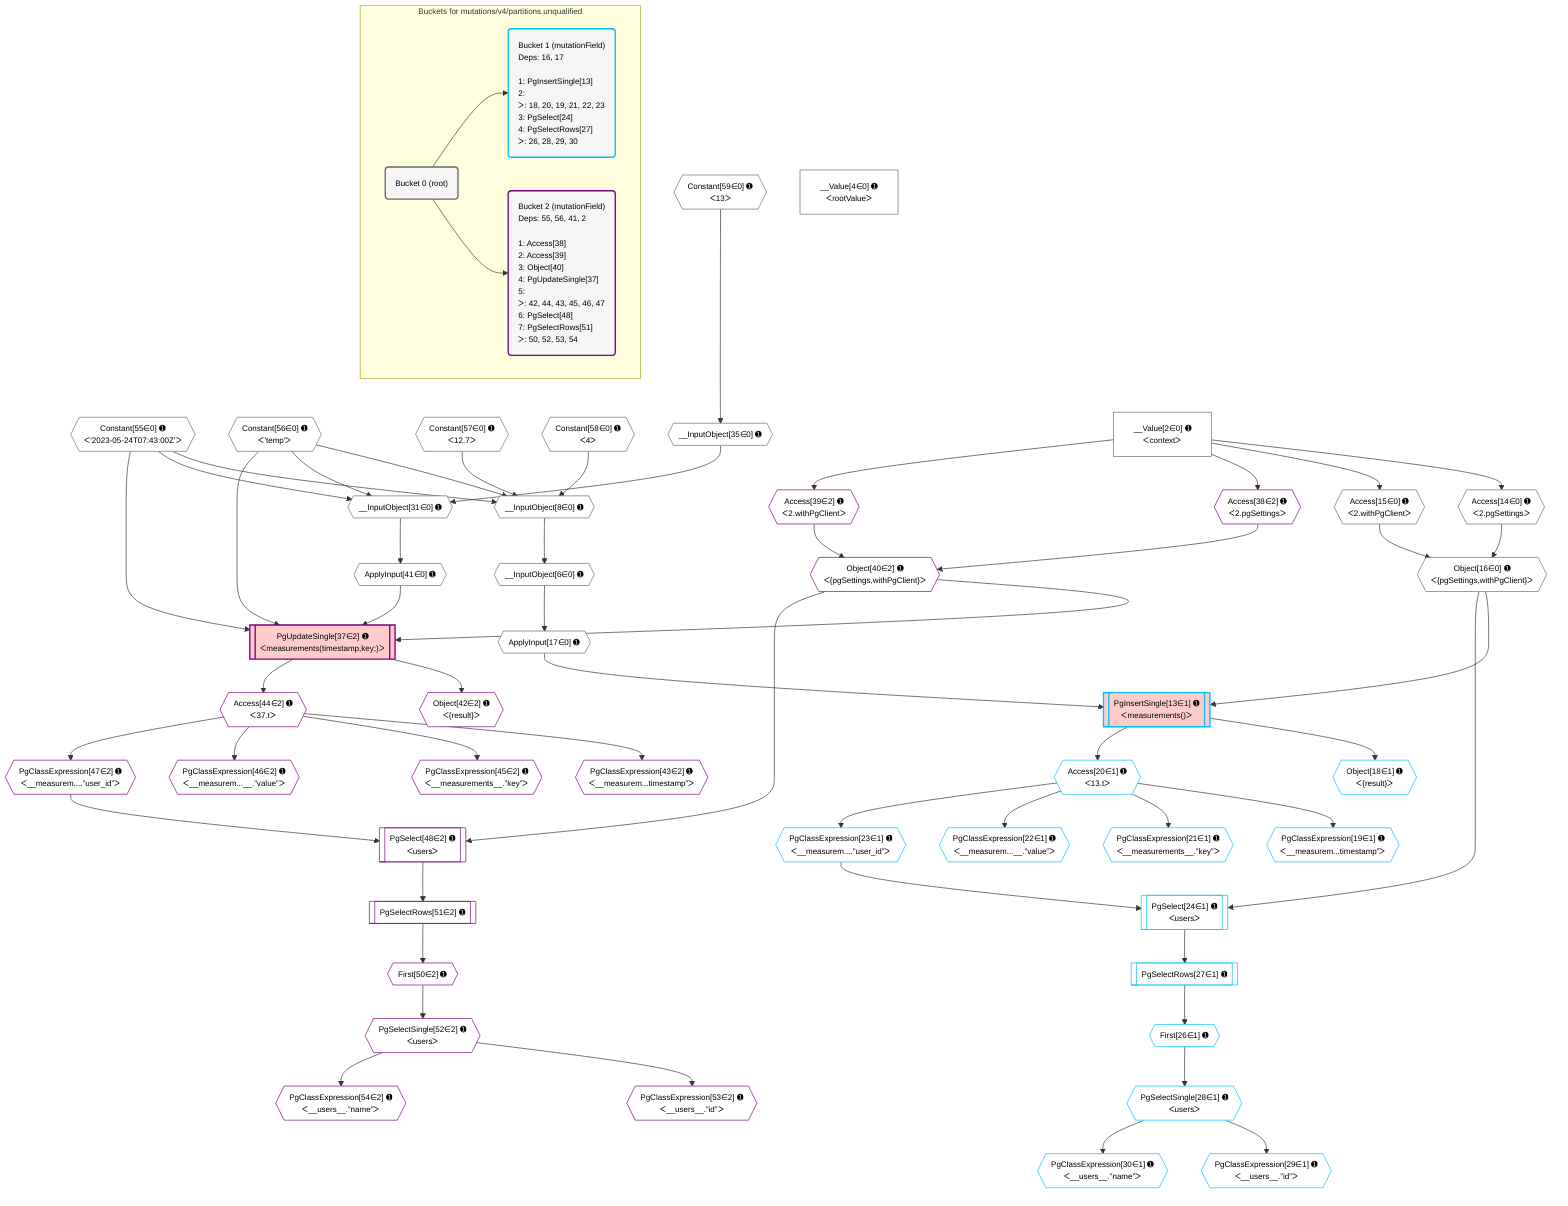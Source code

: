 %%{init: {'themeVariables': { 'fontSize': '12px'}}}%%
graph TD
    classDef path fill:#eee,stroke:#000,color:#000
    classDef plan fill:#fff,stroke-width:1px,color:#000
    classDef itemplan fill:#fff,stroke-width:2px,color:#000
    classDef unbatchedplan fill:#dff,stroke-width:1px,color:#000
    classDef sideeffectplan fill:#fcc,stroke-width:2px,color:#000
    classDef bucket fill:#f6f6f6,color:#000,stroke-width:2px,text-align:left


    %% plan dependencies
    __InputObject8{{"__InputObject[8∈0] ➊"}}:::plan
    Constant55{{"Constant[55∈0] ➊<br />ᐸ'2023-05-24T07:43:00Z'ᐳ"}}:::plan
    Constant56{{"Constant[56∈0] ➊<br />ᐸ'temp'ᐳ"}}:::plan
    Constant57{{"Constant[57∈0] ➊<br />ᐸ12.7ᐳ"}}:::plan
    Constant58{{"Constant[58∈0] ➊<br />ᐸ4ᐳ"}}:::plan
    Constant55 & Constant56 & Constant57 & Constant58 --> __InputObject8
    __InputObject31{{"__InputObject[31∈0] ➊"}}:::plan
    __InputObject35{{"__InputObject[35∈0] ➊"}}:::plan
    Constant55 & Constant56 & __InputObject35 --> __InputObject31
    __InputObject6{{"__InputObject[6∈0] ➊"}}:::plan
    __InputObject8 --> __InputObject6
    Object16{{"Object[16∈0] ➊<br />ᐸ{pgSettings,withPgClient}ᐳ"}}:::plan
    Access14{{"Access[14∈0] ➊<br />ᐸ2.pgSettingsᐳ"}}:::plan
    Access15{{"Access[15∈0] ➊<br />ᐸ2.withPgClientᐳ"}}:::plan
    Access14 & Access15 --> Object16
    Constant59{{"Constant[59∈0] ➊<br />ᐸ13ᐳ"}}:::plan
    Constant59 --> __InputObject35
    __Value2["__Value[2∈0] ➊<br />ᐸcontextᐳ"]:::plan
    __Value2 --> Access14
    __Value2 --> Access15
    ApplyInput17{{"ApplyInput[17∈0] ➊"}}:::plan
    __InputObject6 --> ApplyInput17
    ApplyInput41{{"ApplyInput[41∈0] ➊"}}:::plan
    __InputObject31 --> ApplyInput41
    __Value4["__Value[4∈0] ➊<br />ᐸrootValueᐳ"]:::plan
    PgInsertSingle13[["PgInsertSingle[13∈1] ➊<br />ᐸmeasurements()ᐳ"]]:::sideeffectplan
    Object16 & ApplyInput17 --> PgInsertSingle13
    PgSelect24[["PgSelect[24∈1] ➊<br />ᐸusersᐳ"]]:::plan
    PgClassExpression23{{"PgClassExpression[23∈1] ➊<br />ᐸ__measurem....”user_id”ᐳ"}}:::plan
    Object16 & PgClassExpression23 --> PgSelect24
    Object18{{"Object[18∈1] ➊<br />ᐸ{result}ᐳ"}}:::plan
    PgInsertSingle13 --> Object18
    PgClassExpression19{{"PgClassExpression[19∈1] ➊<br />ᐸ__measurem...timestamp”ᐳ"}}:::plan
    Access20{{"Access[20∈1] ➊<br />ᐸ13.tᐳ"}}:::plan
    Access20 --> PgClassExpression19
    PgInsertSingle13 --> Access20
    PgClassExpression21{{"PgClassExpression[21∈1] ➊<br />ᐸ__measurements__.”key”ᐳ"}}:::plan
    Access20 --> PgClassExpression21
    PgClassExpression22{{"PgClassExpression[22∈1] ➊<br />ᐸ__measurem...__.”value”ᐳ"}}:::plan
    Access20 --> PgClassExpression22
    Access20 --> PgClassExpression23
    First26{{"First[26∈1] ➊"}}:::plan
    PgSelectRows27[["PgSelectRows[27∈1] ➊"]]:::plan
    PgSelectRows27 --> First26
    PgSelect24 --> PgSelectRows27
    PgSelectSingle28{{"PgSelectSingle[28∈1] ➊<br />ᐸusersᐳ"}}:::plan
    First26 --> PgSelectSingle28
    PgClassExpression29{{"PgClassExpression[29∈1] ➊<br />ᐸ__users__.”id”ᐳ"}}:::plan
    PgSelectSingle28 --> PgClassExpression29
    PgClassExpression30{{"PgClassExpression[30∈1] ➊<br />ᐸ__users__.”name”ᐳ"}}:::plan
    PgSelectSingle28 --> PgClassExpression30
    PgUpdateSingle37[["PgUpdateSingle[37∈2] ➊<br />ᐸmeasurements(timestamp,key;)ᐳ"]]:::sideeffectplan
    Object40{{"Object[40∈2] ➊<br />ᐸ{pgSettings,withPgClient}ᐳ"}}:::plan
    Object40 & Constant55 & Constant56 & ApplyInput41 --> PgUpdateSingle37
    Access38{{"Access[38∈2] ➊<br />ᐸ2.pgSettingsᐳ"}}:::plan
    Access39{{"Access[39∈2] ➊<br />ᐸ2.withPgClientᐳ"}}:::plan
    Access38 & Access39 --> Object40
    PgSelect48[["PgSelect[48∈2] ➊<br />ᐸusersᐳ"]]:::plan
    PgClassExpression47{{"PgClassExpression[47∈2] ➊<br />ᐸ__measurem....”user_id”ᐳ"}}:::plan
    Object40 & PgClassExpression47 --> PgSelect48
    __Value2 --> Access38
    __Value2 --> Access39
    Object42{{"Object[42∈2] ➊<br />ᐸ{result}ᐳ"}}:::plan
    PgUpdateSingle37 --> Object42
    PgClassExpression43{{"PgClassExpression[43∈2] ➊<br />ᐸ__measurem...timestamp”ᐳ"}}:::plan
    Access44{{"Access[44∈2] ➊<br />ᐸ37.tᐳ"}}:::plan
    Access44 --> PgClassExpression43
    PgUpdateSingle37 --> Access44
    PgClassExpression45{{"PgClassExpression[45∈2] ➊<br />ᐸ__measurements__.”key”ᐳ"}}:::plan
    Access44 --> PgClassExpression45
    PgClassExpression46{{"PgClassExpression[46∈2] ➊<br />ᐸ__measurem...__.”value”ᐳ"}}:::plan
    Access44 --> PgClassExpression46
    Access44 --> PgClassExpression47
    First50{{"First[50∈2] ➊"}}:::plan
    PgSelectRows51[["PgSelectRows[51∈2] ➊"]]:::plan
    PgSelectRows51 --> First50
    PgSelect48 --> PgSelectRows51
    PgSelectSingle52{{"PgSelectSingle[52∈2] ➊<br />ᐸusersᐳ"}}:::plan
    First50 --> PgSelectSingle52
    PgClassExpression53{{"PgClassExpression[53∈2] ➊<br />ᐸ__users__.”id”ᐳ"}}:::plan
    PgSelectSingle52 --> PgClassExpression53
    PgClassExpression54{{"PgClassExpression[54∈2] ➊<br />ᐸ__users__.”name”ᐳ"}}:::plan
    PgSelectSingle52 --> PgClassExpression54

    %% define steps

    subgraph "Buckets for mutations/v4/partitions.unqualified"
    Bucket0("Bucket 0 (root)"):::bucket
    classDef bucket0 stroke:#696969
    class Bucket0,__Value2,__Value4,__InputObject6,__InputObject8,Access14,Access15,Object16,ApplyInput17,__InputObject31,__InputObject35,ApplyInput41,Constant55,Constant56,Constant57,Constant58,Constant59 bucket0
    Bucket1("Bucket 1 (mutationField)<br />Deps: 16, 17<br /><br />1: PgInsertSingle[13]<br />2: <br />ᐳ: 18, 20, 19, 21, 22, 23<br />3: PgSelect[24]<br />4: PgSelectRows[27]<br />ᐳ: 26, 28, 29, 30"):::bucket
    classDef bucket1 stroke:#00bfff
    class Bucket1,PgInsertSingle13,Object18,PgClassExpression19,Access20,PgClassExpression21,PgClassExpression22,PgClassExpression23,PgSelect24,First26,PgSelectRows27,PgSelectSingle28,PgClassExpression29,PgClassExpression30 bucket1
    Bucket2("Bucket 2 (mutationField)<br />Deps: 55, 56, 41, 2<br /><br />1: Access[38]<br />2: Access[39]<br />3: Object[40]<br />4: PgUpdateSingle[37]<br />5: <br />ᐳ: 42, 44, 43, 45, 46, 47<br />6: PgSelect[48]<br />7: PgSelectRows[51]<br />ᐳ: 50, 52, 53, 54"):::bucket
    classDef bucket2 stroke:#7f007f
    class Bucket2,PgUpdateSingle37,Access38,Access39,Object40,Object42,PgClassExpression43,Access44,PgClassExpression45,PgClassExpression46,PgClassExpression47,PgSelect48,First50,PgSelectRows51,PgSelectSingle52,PgClassExpression53,PgClassExpression54 bucket2
    Bucket0 --> Bucket1 & Bucket2
    end